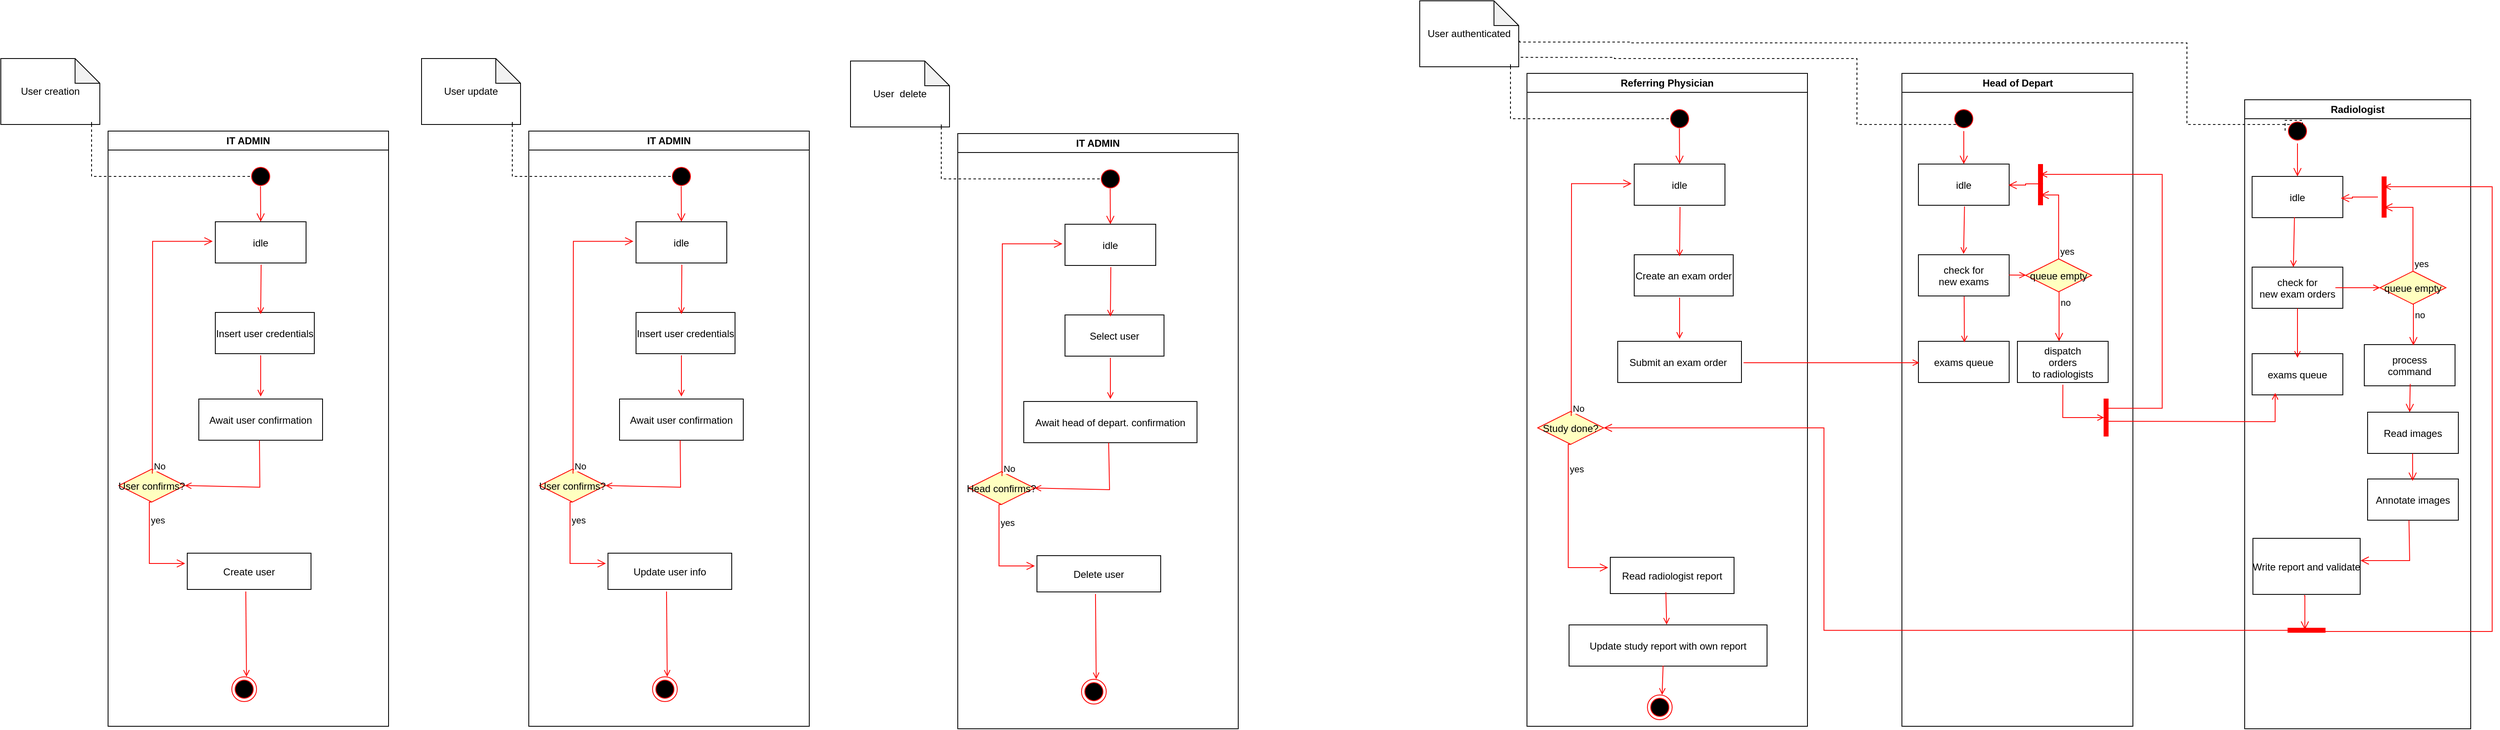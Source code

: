 <mxfile version="17.4.3" type="device"><diagram name="Page-1" id="e7e014a7-5840-1c2e-5031-d8a46d1fe8dd"><mxGraphModel dx="4764" dy="1410" grid="1" gridSize="10" guides="1" tooltips="1" connect="1" arrows="1" fold="1" page="1" pageScale="1" pageWidth="1920" pageHeight="1200" background="none" math="0" shadow="0"><root><mxCell id="0"/><mxCell id="1" parent="0"/><mxCell id="2" value="Referring Physician" style="swimlane;whiteSpace=wrap" parent="1" vertex="1"><mxGeometry x="-10" y="128" width="340" height="792" as="geometry"/></mxCell><mxCell id="5" value="" style="ellipse;shape=startState;fillColor=#000000;strokeColor=#ff0000;" parent="2" vertex="1"><mxGeometry x="170" y="40" width="30" height="30" as="geometry"/></mxCell><mxCell id="6" value="" style="edgeStyle=elbowEdgeStyle;elbow=horizontal;verticalAlign=bottom;endArrow=open;endSize=8;strokeColor=#FF0000;endFill=1;rounded=0;exitX=0.492;exitY=0.895;exitDx=0;exitDy=0;exitPerimeter=0;" parent="2" source="5" target="7" edge="1"><mxGeometry x="170" y="40" as="geometry"><mxPoint x="185" y="110" as="targetPoint"/><mxPoint x="185" y="70" as="sourcePoint"/><Array as="points"><mxPoint x="185" y="72"/><mxPoint x="180" y="72"/></Array></mxGeometry></mxCell><mxCell id="7" value="idle" style="" parent="2" vertex="1"><mxGeometry x="130" y="110" width="110" height="50" as="geometry"/></mxCell><mxCell id="8" value="Create an exam order" style="" parent="2" vertex="1"><mxGeometry x="130" y="220" width="120" height="50" as="geometry"/></mxCell><mxCell id="9" value="" style="endArrow=open;strokeColor=#FF0000;endFill=1;rounded=0;exitX=0.505;exitY=1.041;exitDx=0;exitDy=0;exitPerimeter=0;" parent="2" source="7" edge="1"><mxGeometry relative="1" as="geometry"><mxPoint x="185" y="222" as="targetPoint"/></mxGeometry></mxCell><mxCell id="10" value="Submit an exam order " style="" parent="2" vertex="1"><mxGeometry x="110" y="325" width="150" height="50" as="geometry"/></mxCell><mxCell id="11" value="" style="endArrow=open;strokeColor=#FF0000;endFill=1;rounded=0" parent="2" edge="1"><mxGeometry relative="1" as="geometry"><mxPoint x="185" y="272" as="sourcePoint"/><mxPoint x="185" y="322" as="targetPoint"/></mxGeometry></mxCell><mxCell id="38" value="" style="ellipse;shape=endState;fillColor=#000000;strokeColor=#ff0000" parent="2" vertex="1"><mxGeometry x="146" y="754" width="30" height="30" as="geometry"/></mxCell><mxCell id="1Ppy47hcnm2ZCa5TboE1-65" value="Study done?" style="rhombus;fillColor=#ffffc0;strokeColor=#ff0000;" parent="2" vertex="1"><mxGeometry x="13" y="410" width="80" height="40" as="geometry"/></mxCell><mxCell id="1Ppy47hcnm2ZCa5TboE1-66" value="No" style="edgeStyle=elbowEdgeStyle;elbow=horizontal;align=left;verticalAlign=bottom;endArrow=open;endSize=8;strokeColor=#FF0000;exitX=0.508;exitY=0.138;endFill=1;rounded=0;entryX=-0.029;entryY=0.474;entryPerimeter=0;exitDx=0;exitDy=0;exitPerimeter=0;entryDx=0;entryDy=0;" parent="2" source="1Ppy47hcnm2ZCa5TboE1-65" target="7" edge="1"><mxGeometry x="-1" relative="1" as="geometry"><mxPoint x="50.0" y="160" as="targetPoint"/><Array as="points"><mxPoint x="54" y="322"/><mxPoint x="72" y="192.5"/></Array><mxPoint x="72" y="237.5" as="sourcePoint"/></mxGeometry></mxCell><mxCell id="1Ppy47hcnm2ZCa5TboE1-67" value="yes" style="edgeStyle=elbowEdgeStyle;elbow=horizontal;align=left;verticalAlign=top;endArrow=open;endSize=8;strokeColor=#FF0000;endFill=1;rounded=0;exitX=0.5;exitY=1;exitDx=0;exitDy=0;entryX=-0.017;entryY=0.283;entryDx=0;entryDy=0;entryPerimeter=0;" parent="2" source="1Ppy47hcnm2ZCa5TboE1-65" target="1Ppy47hcnm2ZCa5TboE1-68" edge="1"><mxGeometry x="-0.8" relative="1" as="geometry"><mxPoint x="70" y="382" as="targetPoint"/><mxPoint x="67.482" y="289.981" as="sourcePoint"/><Array as="points"><mxPoint x="50" y="442"/><mxPoint x="70" y="302"/></Array><mxPoint as="offset"/></mxGeometry></mxCell><mxCell id="1Ppy47hcnm2ZCa5TboE1-68" value="Read radiologist report" style="" parent="2" vertex="1"><mxGeometry x="101" y="587" width="150" height="44" as="geometry"/></mxCell><mxCell id="1Ppy47hcnm2ZCa5TboE1-69" value="Update study report with own report" style="" parent="2" vertex="1"><mxGeometry x="51" y="669" width="240" height="50" as="geometry"/></mxCell><mxCell id="1Ppy47hcnm2ZCa5TboE1-70" value="" style="endArrow=open;strokeColor=#FF0000;endFill=1;rounded=0;exitX=0.449;exitY=0.967;exitDx=0;exitDy=0;exitPerimeter=0;entryX=0.493;entryY=-0.008;entryDx=0;entryDy=0;entryPerimeter=0;" parent="2" source="1Ppy47hcnm2ZCa5TboE1-68" target="1Ppy47hcnm2ZCa5TboE1-69" edge="1"><mxGeometry relative="1" as="geometry"><mxPoint x="170.58" y="644" as="sourcePoint"/><mxPoint x="170.58" y="694" as="targetPoint"/></mxGeometry></mxCell><mxCell id="1Ppy47hcnm2ZCa5TboE1-71" value="" style="endArrow=open;strokeColor=#FF0000;endFill=1;rounded=0;exitX=0.475;exitY=0.99;exitDx=0;exitDy=0;exitPerimeter=0;entryX=0.594;entryY=-0.003;entryDx=0;entryDy=0;entryPerimeter=0;" parent="2" source="1Ppy47hcnm2ZCa5TboE1-69" target="38" edge="1"><mxGeometry relative="1" as="geometry"><mxPoint x="175.03" y="734.0" as="sourcePoint"/><mxPoint x="176.0" y="770.25" as="targetPoint"/></mxGeometry></mxCell><mxCell id="3" value="Head of Depart" style="swimlane;whiteSpace=wrap" parent="1" vertex="1"><mxGeometry x="444.5" y="128" width="280" height="792" as="geometry"/></mxCell><mxCell id="13" value="" style="ellipse;shape=startState;fillColor=#000000;strokeColor=#ff0000;" parent="3" vertex="1"><mxGeometry x="60" y="40" width="30" height="30" as="geometry"/></mxCell><mxCell id="14" value="" style="edgeStyle=elbowEdgeStyle;elbow=horizontal;verticalAlign=bottom;endArrow=open;endSize=8;strokeColor=#FF0000;endFill=1;rounded=0" parent="3" source="13" target="15" edge="1"><mxGeometry x="40" y="20" as="geometry"><mxPoint x="55" y="90" as="targetPoint"/></mxGeometry></mxCell><mxCell id="15" value="idle" style="" parent="3" vertex="1"><mxGeometry x="20" y="110" width="110" height="50" as="geometry"/></mxCell><mxCell id="16" value="check for &#10;new exams" style="" parent="3" vertex="1"><mxGeometry x="20" y="220" width="110" height="50" as="geometry"/></mxCell><mxCell id="17" value="" style="endArrow=open;strokeColor=#FF0000;endFill=1;rounded=0;exitX=0.508;exitY=1.027;exitDx=0;exitDy=0;exitPerimeter=0;entryX=0.498;entryY=-0.019;entryDx=0;entryDy=0;entryPerimeter=0;" parent="3" source="15" target="16" edge="1"><mxGeometry relative="1" as="geometry"/></mxCell><mxCell id="18" value="exams queue" style="" parent="3" vertex="1"><mxGeometry x="20" y="325" width="110" height="50" as="geometry"/></mxCell><mxCell id="19" value="" style="endArrow=open;strokeColor=#FF0000;endFill=1;rounded=0;exitX=0.504;exitY=1.012;exitDx=0;exitDy=0;exitPerimeter=0;entryX=0.507;entryY=0.028;entryDx=0;entryDy=0;entryPerimeter=0;" parent="3" source="16" target="18" edge="1"><mxGeometry relative="1" as="geometry"/></mxCell><mxCell id="21" value="queue empty" style="rhombus;fillColor=#ffffc0;strokeColor=#ff0000;" parent="3" vertex="1"><mxGeometry x="150" y="225" width="80" height="40" as="geometry"/></mxCell><mxCell id="22" value="yes" style="edgeStyle=elbowEdgeStyle;elbow=horizontal;align=left;verticalAlign=bottom;endArrow=open;endSize=8;strokeColor=#FF0000;exitX=0.5;exitY=0;endFill=1;rounded=0;entryX=0.75;entryY=0.5;entryPerimeter=0" parent="3" source="21" target="25" edge="1"><mxGeometry x="-1" relative="1" as="geometry"><mxPoint x="160" y="150" as="targetPoint"/><Array as="points"><mxPoint x="190" y="180"/></Array></mxGeometry></mxCell><mxCell id="23" value="no" style="edgeStyle=elbowEdgeStyle;elbow=horizontal;align=left;verticalAlign=top;endArrow=open;endSize=8;strokeColor=#FF0000;endFill=1;rounded=0;entryX=0.46;entryY=0;entryDx=0;entryDy=0;entryPerimeter=0;" parent="3" source="21" target="30" edge="1"><mxGeometry x="-1" relative="1" as="geometry"><mxPoint x="195.5" y="312" as="targetPoint"/></mxGeometry></mxCell><mxCell id="24" value="" style="endArrow=open;strokeColor=#FF0000;endFill=1;rounded=0;exitX=0.998;exitY=0.493;exitDx=0;exitDy=0;exitPerimeter=0;" parent="3" source="16" target="21" edge="1"><mxGeometry relative="1" as="geometry"/></mxCell><mxCell id="25" value="" style="shape=line;strokeWidth=6;strokeColor=#ff0000;rotation=90" parent="3" vertex="1"><mxGeometry x="143" y="127.5" width="50" height="15" as="geometry"/></mxCell><mxCell id="26" value="" style="edgeStyle=elbowEdgeStyle;elbow=horizontal;verticalAlign=bottom;endArrow=open;endSize=8;strokeColor=#FF0000;endFill=1;rounded=0;exitX=0.479;exitY=0.296;exitDx=0;exitDy=0;exitPerimeter=0;entryX=0.992;entryY=0.511;entryDx=0;entryDy=0;entryPerimeter=0;" parent="3" source="25" target="15" edge="1"><mxGeometry x="130" y="90" as="geometry"><mxPoint x="125.5" y="142" as="targetPoint"/></mxGeometry></mxCell><mxCell id="30" value="dispatch&#10;orders&#10;to radiologists" style="" parent="3" vertex="1"><mxGeometry x="140" y="325" width="110" height="50" as="geometry"/></mxCell><mxCell id="34" value="" style="whiteSpace=wrap;strokeColor=#FF0000;fillColor=#FF0000" parent="3" vertex="1"><mxGeometry x="245" y="395" width="5" height="45" as="geometry"/></mxCell><mxCell id="41" value="" style="edgeStyle=elbowEdgeStyle;elbow=horizontal;entryX=0;entryY=0.5;strokeColor=#FF0000;endArrow=open;endFill=1;rounded=0;exitX=0.501;exitY=1.053;exitDx=0;exitDy=0;exitPerimeter=0;" parent="3" source="30" target="34" edge="1"><mxGeometry width="100" height="100" relative="1" as="geometry"><mxPoint x="60" y="480" as="sourcePoint"/><mxPoint x="160" y="380" as="targetPoint"/><Array as="points"><mxPoint x="195" y="400"/></Array></mxGeometry></mxCell><mxCell id="35" value="" style="edgeStyle=elbowEdgeStyle;elbow=horizontal;strokeColor=#FF0000;endArrow=open;endFill=1;rounded=0;entryX=0.25;entryY=0.5;entryPerimeter=0;exitX=1;exitY=0.25;exitDx=0;exitDy=0;" parent="3" source="34" target="25" edge="1"><mxGeometry width="100" height="100" relative="1" as="geometry"><mxPoint x="405.5" y="402" as="sourcePoint"/><mxPoint x="315.5" y="112" as="targetPoint"/><Array as="points"><mxPoint x="315.5" y="312"/><mxPoint x="425.5" y="127"/></Array></mxGeometry></mxCell><mxCell id="4" value="Radiologist" style="swimlane;whiteSpace=wrap" parent="1" vertex="1"><mxGeometry x="860" y="160" width="274" height="763" as="geometry"/></mxCell><mxCell id="33" value="process&#10;command" style="" parent="4" vertex="1"><mxGeometry x="145" y="297" width="110" height="50" as="geometry"/></mxCell><mxCell id="1Ppy47hcnm2ZCa5TboE1-45" value="" style="ellipse;shape=startState;fillColor=#000000;strokeColor=#ff0000;" parent="4" vertex="1"><mxGeometry x="49" y="23" width="30" height="30" as="geometry"/></mxCell><mxCell id="1Ppy47hcnm2ZCa5TboE1-46" value="" style="edgeStyle=elbowEdgeStyle;elbow=horizontal;verticalAlign=bottom;endArrow=open;endSize=8;strokeColor=#FF0000;endFill=1;rounded=0" parent="4" source="1Ppy47hcnm2ZCa5TboE1-45" target="1Ppy47hcnm2ZCa5TboE1-47" edge="1"><mxGeometry x="-415.5" y="-125" as="geometry"><mxPoint x="-400.5" y="-55" as="targetPoint"/></mxGeometry></mxCell><mxCell id="1Ppy47hcnm2ZCa5TboE1-47" value="idle" style="" parent="4" vertex="1"><mxGeometry x="9" y="93" width="110" height="50" as="geometry"/></mxCell><mxCell id="1Ppy47hcnm2ZCa5TboE1-48" value="check for &#10;new exam orders" style="" parent="4" vertex="1"><mxGeometry x="9" y="203" width="110" height="50" as="geometry"/></mxCell><mxCell id="1Ppy47hcnm2ZCa5TboE1-49" value="" style="endArrow=open;strokeColor=#FF0000;endFill=1;rounded=0;exitX=0.467;exitY=0.987;exitDx=0;exitDy=0;exitPerimeter=0;" parent="4" source="1Ppy47hcnm2ZCa5TboE1-47" edge="1"><mxGeometry relative="1" as="geometry"><mxPoint x="69" y="143" as="sourcePoint"/><mxPoint x="59" y="203" as="targetPoint"/></mxGeometry></mxCell><mxCell id="1Ppy47hcnm2ZCa5TboE1-50" value="exams queue" style="" parent="4" vertex="1"><mxGeometry x="9" y="308" width="110" height="50" as="geometry"/></mxCell><mxCell id="1Ppy47hcnm2ZCa5TboE1-51" value="" style="endArrow=open;strokeColor=#FF0000;endFill=1;rounded=0" parent="4" edge="1"><mxGeometry relative="1" as="geometry"><mxPoint x="64" y="253" as="sourcePoint"/><mxPoint x="64" y="313" as="targetPoint"/></mxGeometry></mxCell><mxCell id="1Ppy47hcnm2ZCa5TboE1-52" value="queue empty" style="rhombus;fillColor=#ffffc0;strokeColor=#ff0000;" parent="4" vertex="1"><mxGeometry x="164" y="208" width="80" height="40" as="geometry"/></mxCell><mxCell id="1Ppy47hcnm2ZCa5TboE1-53" value="yes" style="edgeStyle=elbowEdgeStyle;elbow=horizontal;align=left;verticalAlign=bottom;endArrow=open;endSize=8;strokeColor=#FF0000;exitX=0.5;exitY=0;endFill=1;rounded=0;entryX=0.75;entryY=0.5;entryPerimeter=0" parent="4" source="1Ppy47hcnm2ZCa5TboE1-52" target="1Ppy47hcnm2ZCa5TboE1-56" edge="1"><mxGeometry x="-1" relative="1" as="geometry"><mxPoint x="-270.5" y="5" as="targetPoint"/><Array as="points"><mxPoint x="204" y="163"/></Array></mxGeometry></mxCell><mxCell id="1Ppy47hcnm2ZCa5TboE1-54" value="no" style="edgeStyle=elbowEdgeStyle;elbow=horizontal;align=left;verticalAlign=top;endArrow=open;endSize=8;strokeColor=#FF0000;endFill=1;rounded=0;entryX=0.541;entryY=0.02;entryDx=0;entryDy=0;entryPerimeter=0;" parent="4" source="1Ppy47hcnm2ZCa5TboE1-52" target="33" edge="1"><mxGeometry x="-1" relative="1" as="geometry"><mxPoint x="204" y="290" as="targetPoint"/></mxGeometry></mxCell><mxCell id="1Ppy47hcnm2ZCa5TboE1-55" value="" style="endArrow=open;strokeColor=#FF0000;endFill=1;rounded=0" parent="4" target="1Ppy47hcnm2ZCa5TboE1-52" edge="1"><mxGeometry relative="1" as="geometry"><mxPoint x="110" y="228" as="sourcePoint"/></mxGeometry></mxCell><mxCell id="1Ppy47hcnm2ZCa5TboE1-56" value="" style="shape=line;strokeWidth=6;strokeColor=#ff0000;rotation=90" parent="4" vertex="1"><mxGeometry x="144" y="110.5" width="50" height="15" as="geometry"/></mxCell><mxCell id="1Ppy47hcnm2ZCa5TboE1-57" value="" style="edgeStyle=elbowEdgeStyle;elbow=horizontal;verticalAlign=bottom;endArrow=open;endSize=8;strokeColor=#FF0000;endFill=1;rounded=0;entryX=0.978;entryY=0.527;entryDx=0;entryDy=0;entryPerimeter=0;" parent="4" source="1Ppy47hcnm2ZCa5TboE1-56" target="1Ppy47hcnm2ZCa5TboE1-47" edge="1"><mxGeometry x="-334.5" y="-55" as="geometry"><mxPoint x="-234.5" y="-5" as="targetPoint"/></mxGeometry></mxCell><mxCell id="1Ppy47hcnm2ZCa5TboE1-59" value="" style="edgeStyle=elbowEdgeStyle;elbow=horizontal;align=left;verticalAlign=top;endArrow=open;endSize=8;strokeColor=#FF0000;endFill=1;rounded=0;exitX=0.506;exitY=0.975;exitDx=0;exitDy=0;exitPerimeter=0;" parent="4" edge="1"><mxGeometry x="-1" relative="1" as="geometry"><mxPoint x="200" y="379" as="targetPoint"/><mxPoint x="200.66" y="344.75" as="sourcePoint"/><Array as="points"><mxPoint x="200" y="452"/></Array></mxGeometry></mxCell><mxCell id="1Ppy47hcnm2ZCa5TboE1-60" value="Annotate images" style="" parent="4" vertex="1"><mxGeometry x="149" y="460" width="110" height="50" as="geometry"/></mxCell><mxCell id="1Ppy47hcnm2ZCa5TboE1-63" value="" style="edgeStyle=elbowEdgeStyle;elbow=horizontal;align=left;verticalAlign=top;endArrow=open;endSize=8;strokeColor=#FF0000;endFill=1;rounded=0;entryX=1.003;entryY=0.397;entryDx=0;entryDy=0;entryPerimeter=0;exitX=0.456;exitY=1.003;exitDx=0;exitDy=0;exitPerimeter=0;" parent="4" source="1Ppy47hcnm2ZCa5TboE1-60" target="1Ppy47hcnm2ZCa5TboE1-64" edge="1"><mxGeometry x="-1" relative="1" as="geometry"><mxPoint x="200" y="590" as="targetPoint"/><mxPoint x="200" y="540" as="sourcePoint"/><Array as="points"><mxPoint x="200" y="540"/><mxPoint x="170" y="530"/></Array></mxGeometry></mxCell><mxCell id="1Ppy47hcnm2ZCa5TboE1-64" value="Write report and validate" style="" parent="4" vertex="1"><mxGeometry x="10" y="532" width="130" height="68" as="geometry"/></mxCell><mxCell id="1Ppy47hcnm2ZCa5TboE1-73" value="" style="whiteSpace=wrap;strokeColor=#FF0000;fillColor=#FF0000;rotation=-90;" parent="4" vertex="1"><mxGeometry x="72.5" y="621" width="5" height="45" as="geometry"/></mxCell><mxCell id="1Ppy47hcnm2ZCa5TboE1-74" value="" style="edgeStyle=elbowEdgeStyle;elbow=horizontal;align=left;verticalAlign=top;endArrow=open;endSize=8;strokeColor=#FF0000;endFill=1;rounded=0;exitX=0.476;exitY=1.022;exitDx=0;exitDy=0;exitPerimeter=0;entryX=0.624;entryY=0.456;entryDx=0;entryDy=0;entryPerimeter=0;" parent="4" source="1Ppy47hcnm2ZCa5TboE1-64" target="1Ppy47hcnm2ZCa5TboE1-73" edge="1"><mxGeometry x="-1" relative="1" as="geometry"><mxPoint x="72" y="630" as="targetPoint"/><mxPoint x="72.577" y="610.003" as="sourcePoint"/><Array as="points"><mxPoint x="72.95" y="641"/></Array></mxGeometry></mxCell><mxCell id="1Ppy47hcnm2ZCa5TboE1-75" value="" style="edgeStyle=elbowEdgeStyle;elbow=horizontal;strokeColor=#FF0000;endArrow=open;endFill=1;rounded=0;entryX=0.25;entryY=0.5;entryDx=0;entryDy=0;entryPerimeter=0;exitX=0.193;exitY=0.666;exitDx=0;exitDy=0;exitPerimeter=0;" parent="4" source="1Ppy47hcnm2ZCa5TboE1-73" target="1Ppy47hcnm2ZCa5TboE1-56" edge="1"><mxGeometry width="100" height="100" relative="1" as="geometry"><mxPoint x="90" y="670" as="sourcePoint"/><mxPoint x="300" y="190" as="targetPoint"/><Array as="points"><mxPoint x="300" y="150"/><mxPoint x="230" y="150"/><mxPoint x="140" y="680"/><mxPoint x="300" y="270"/><mxPoint x="130" y="670"/><mxPoint x="300" y="540"/><mxPoint x="287.5" y="394.5"/></Array></mxGeometry></mxCell><mxCell id="wQ-6ZQsLEoPoLtJaaAld-42" value="Read images" style="" vertex="1" parent="4"><mxGeometry x="149" y="379" width="110" height="50" as="geometry"/></mxCell><mxCell id="wQ-6ZQsLEoPoLtJaaAld-44" value="" style="edgeStyle=elbowEdgeStyle;elbow=horizontal;align=left;verticalAlign=top;endArrow=open;endSize=8;strokeColor=#FF0000;endFill=1;rounded=0;entryX=0.505;entryY=0.047;entryDx=0;entryDy=0;entryPerimeter=0;exitX=0.496;exitY=1.003;exitDx=0;exitDy=0;exitPerimeter=0;" edge="1" parent="4" source="wQ-6ZQsLEoPoLtJaaAld-42" target="1Ppy47hcnm2ZCa5TboE1-60"><mxGeometry x="-1" relative="1" as="geometry"><mxPoint x="144.0" y="449.996" as="targetPoint"/><mxPoint x="203.61" y="431" as="sourcePoint"/><Array as="points"><mxPoint x="203.61" y="431"/><mxPoint x="173.61" y="421"/></Array></mxGeometry></mxCell><mxCell id="20" value="" style="endArrow=open;strokeColor=#FF0000;endFill=1;rounded=0;exitX=1.017;exitY=0.519;exitDx=0;exitDy=0;exitPerimeter=0;entryX=0.01;entryY=0.519;entryDx=0;entryDy=0;entryPerimeter=0;" parent="1" source="10" target="18" edge="1"><mxGeometry relative="1" as="geometry"/></mxCell><mxCell id="1Ppy47hcnm2ZCa5TboE1-41" value="User authenticated" style="shape=note;whiteSpace=wrap;html=1;backgroundOutline=1;darkOpacity=0.05;" parent="1" vertex="1"><mxGeometry x="-140" y="40" width="120" height="80" as="geometry"/></mxCell><mxCell id="1Ppy47hcnm2ZCa5TboE1-42" value="" style="endArrow=none;dashed=1;html=1;rounded=0;entryX=0.242;entryY=0.538;entryDx=0;entryDy=0;edgeStyle=orthogonalEdgeStyle;entryPerimeter=0;" parent="1" target="5" edge="1"><mxGeometry width="50" height="50" relative="1" as="geometry"><mxPoint x="-30" y="120" as="sourcePoint"/><mxPoint x="-26" y="190" as="targetPoint"/><Array as="points"><mxPoint x="-30" y="117"/><mxPoint x="-30" y="183"/><mxPoint x="157" y="183"/></Array></mxGeometry></mxCell><mxCell id="1Ppy47hcnm2ZCa5TboE1-43" value="" style="endArrow=none;dashed=1;html=1;rounded=0;edgeStyle=orthogonalEdgeStyle;exitX=1.02;exitY=0.857;exitDx=0;exitDy=0;exitPerimeter=0;entryX=0.178;entryY=0.538;entryDx=0;entryDy=0;entryPerimeter=0;" parent="1" source="1Ppy47hcnm2ZCa5TboE1-41" target="13" edge="1"><mxGeometry width="50" height="50" relative="1" as="geometry"><mxPoint x="90" y="30" as="sourcePoint"/><mxPoint x="400" y="190" as="targetPoint"/><Array as="points"><mxPoint x="96" y="109"/><mxPoint x="96" y="110"/><mxPoint x="390" y="110"/><mxPoint x="390" y="190"/><mxPoint x="510" y="190"/></Array></mxGeometry></mxCell><mxCell id="1Ppy47hcnm2ZCa5TboE1-44" value="" style="endArrow=none;dashed=1;html=1;rounded=0;edgeStyle=orthogonalEdgeStyle;exitX=1.008;exitY=0.607;exitDx=0;exitDy=0;exitPerimeter=0;entryX=0;entryY=0.5;entryDx=0;entryDy=0;" parent="1" source="1Ppy47hcnm2ZCa5TboE1-41" target="1Ppy47hcnm2ZCa5TboE1-45" edge="1"><mxGeometry width="50" height="50" relative="1" as="geometry"><mxPoint x="9.059e-14" y="90.0" as="sourcePoint"/><mxPoint x="920.741" y="170" as="targetPoint"/><Array as="points"><mxPoint x="-19" y="90"/><mxPoint x="114" y="90"/><mxPoint x="114" y="91"/><mxPoint x="790" y="91"/><mxPoint x="790" y="190"/><mxPoint x="930" y="190"/><mxPoint x="930" y="185"/></Array></mxGeometry></mxCell><mxCell id="37" value="" style="edgeStyle=orthogonalEdgeStyle;strokeColor=#FF0000;endArrow=open;endFill=1;rounded=0;entryX=0.254;entryY=0.952;entryDx=0;entryDy=0;entryPerimeter=0;" parent="1" target="1Ppy47hcnm2ZCa5TboE1-50" edge="1"><mxGeometry width="100" height="100" relative="1" as="geometry"><mxPoint x="690" y="550" as="sourcePoint"/><mxPoint x="930" y="550" as="targetPoint"/></mxGeometry></mxCell><mxCell id="1Ppy47hcnm2ZCa5TboE1-80" value="" style="edgeStyle=elbowEdgeStyle;elbow=horizontal;align=left;verticalAlign=top;endArrow=open;endSize=8;strokeColor=#FF0000;endFill=1;rounded=0;exitX=0.468;exitY=0.207;exitDx=0;exitDy=0;exitPerimeter=0;entryX=1;entryY=0.5;entryDx=0;entryDy=0;" parent="1" source="1Ppy47hcnm2ZCa5TboE1-73" target="1Ppy47hcnm2ZCa5TboE1-65" edge="1"><mxGeometry x="-1" relative="1" as="geometry"><mxPoint x="860.0" y="851.796" as="targetPoint"/><mxPoint x="920.26" y="810" as="sourcePoint"/><Array as="points"><mxPoint x="350" y="640"/><mxPoint x="300" y="680"/><mxPoint x="919.61" y="832.8"/><mxPoint x="889.61" y="822.8"/></Array></mxGeometry></mxCell><mxCell id="wQ-6ZQsLEoPoLtJaaAld-46" value="IT ADMIN" style="swimlane;whiteSpace=wrap" vertex="1" parent="1"><mxGeometry x="-1730" y="198" width="340" height="722" as="geometry"/></mxCell><mxCell id="wQ-6ZQsLEoPoLtJaaAld-47" value="" style="ellipse;shape=startState;fillColor=#000000;strokeColor=#ff0000;" vertex="1" parent="wQ-6ZQsLEoPoLtJaaAld-46"><mxGeometry x="170" y="40" width="30" height="30" as="geometry"/></mxCell><mxCell id="wQ-6ZQsLEoPoLtJaaAld-48" value="" style="edgeStyle=elbowEdgeStyle;elbow=horizontal;verticalAlign=bottom;endArrow=open;endSize=8;strokeColor=#FF0000;endFill=1;rounded=0;exitX=0.492;exitY=0.895;exitDx=0;exitDy=0;exitPerimeter=0;" edge="1" parent="wQ-6ZQsLEoPoLtJaaAld-46" source="wQ-6ZQsLEoPoLtJaaAld-47" target="wQ-6ZQsLEoPoLtJaaAld-49"><mxGeometry x="170" y="40" as="geometry"><mxPoint x="185" y="110" as="targetPoint"/><mxPoint x="185" y="70" as="sourcePoint"/><Array as="points"><mxPoint x="185" y="72"/><mxPoint x="180" y="72"/></Array></mxGeometry></mxCell><mxCell id="wQ-6ZQsLEoPoLtJaaAld-49" value="idle" style="" vertex="1" parent="wQ-6ZQsLEoPoLtJaaAld-46"><mxGeometry x="130" y="110" width="110" height="50" as="geometry"/></mxCell><mxCell id="wQ-6ZQsLEoPoLtJaaAld-50" value="Insert user credentials" style="" vertex="1" parent="wQ-6ZQsLEoPoLtJaaAld-46"><mxGeometry x="130" y="220" width="120" height="50" as="geometry"/></mxCell><mxCell id="wQ-6ZQsLEoPoLtJaaAld-51" value="" style="endArrow=open;strokeColor=#FF0000;endFill=1;rounded=0;exitX=0.505;exitY=1.041;exitDx=0;exitDy=0;exitPerimeter=0;" edge="1" parent="wQ-6ZQsLEoPoLtJaaAld-46" source="wQ-6ZQsLEoPoLtJaaAld-49"><mxGeometry relative="1" as="geometry"><mxPoint x="185" y="222" as="targetPoint"/></mxGeometry></mxCell><mxCell id="wQ-6ZQsLEoPoLtJaaAld-52" value="Await user confirmation" style="" vertex="1" parent="wQ-6ZQsLEoPoLtJaaAld-46"><mxGeometry x="110" y="325" width="150" height="50" as="geometry"/></mxCell><mxCell id="wQ-6ZQsLEoPoLtJaaAld-53" value="" style="endArrow=open;strokeColor=#FF0000;endFill=1;rounded=0" edge="1" parent="wQ-6ZQsLEoPoLtJaaAld-46"><mxGeometry relative="1" as="geometry"><mxPoint x="185" y="272" as="sourcePoint"/><mxPoint x="185" y="322" as="targetPoint"/></mxGeometry></mxCell><mxCell id="wQ-6ZQsLEoPoLtJaaAld-54" value="" style="ellipse;shape=endState;fillColor=#000000;strokeColor=#ff0000" vertex="1" parent="wQ-6ZQsLEoPoLtJaaAld-46"><mxGeometry x="150" y="662" width="30" height="30" as="geometry"/></mxCell><mxCell id="wQ-6ZQsLEoPoLtJaaAld-55" value="User confirms?" style="rhombus;fillColor=#ffffc0;strokeColor=#ff0000;" vertex="1" parent="wQ-6ZQsLEoPoLtJaaAld-46"><mxGeometry x="13" y="410" width="80" height="40" as="geometry"/></mxCell><mxCell id="wQ-6ZQsLEoPoLtJaaAld-56" value="No" style="edgeStyle=elbowEdgeStyle;elbow=horizontal;align=left;verticalAlign=bottom;endArrow=open;endSize=8;strokeColor=#FF0000;exitX=0.508;exitY=0.138;endFill=1;rounded=0;entryX=-0.029;entryY=0.474;entryPerimeter=0;exitDx=0;exitDy=0;exitPerimeter=0;entryDx=0;entryDy=0;" edge="1" parent="wQ-6ZQsLEoPoLtJaaAld-46" source="wQ-6ZQsLEoPoLtJaaAld-55" target="wQ-6ZQsLEoPoLtJaaAld-49"><mxGeometry x="-1" relative="1" as="geometry"><mxPoint x="50.0" y="160" as="targetPoint"/><Array as="points"><mxPoint x="54" y="322"/><mxPoint x="72" y="192.5"/></Array><mxPoint x="72" y="237.5" as="sourcePoint"/></mxGeometry></mxCell><mxCell id="wQ-6ZQsLEoPoLtJaaAld-57" value="yes" style="edgeStyle=elbowEdgeStyle;elbow=horizontal;align=left;verticalAlign=top;endArrow=open;endSize=8;strokeColor=#FF0000;endFill=1;rounded=0;exitX=0.5;exitY=1;exitDx=0;exitDy=0;entryX=-0.017;entryY=0.283;entryDx=0;entryDy=0;entryPerimeter=0;" edge="1" parent="wQ-6ZQsLEoPoLtJaaAld-46" source="wQ-6ZQsLEoPoLtJaaAld-55" target="wQ-6ZQsLEoPoLtJaaAld-58"><mxGeometry x="-0.8" relative="1" as="geometry"><mxPoint x="70" y="382" as="targetPoint"/><mxPoint x="67.482" y="289.981" as="sourcePoint"/><Array as="points"><mxPoint x="50" y="442"/><mxPoint x="70" y="302"/></Array><mxPoint as="offset"/></mxGeometry></mxCell><mxCell id="wQ-6ZQsLEoPoLtJaaAld-58" value="Create user" style="" vertex="1" parent="wQ-6ZQsLEoPoLtJaaAld-46"><mxGeometry x="96" y="512" width="150" height="44" as="geometry"/></mxCell><mxCell id="wQ-6ZQsLEoPoLtJaaAld-61" value="" style="endArrow=open;strokeColor=#FF0000;endFill=1;rounded=0;exitX=0.473;exitY=1.058;exitDx=0;exitDy=0;exitPerimeter=0;entryX=0.594;entryY=-0.003;entryDx=0;entryDy=0;entryPerimeter=0;" edge="1" parent="wQ-6ZQsLEoPoLtJaaAld-46" source="wQ-6ZQsLEoPoLtJaaAld-58" target="wQ-6ZQsLEoPoLtJaaAld-54"><mxGeometry relative="1" as="geometry"><mxPoint x="165" y="718.5" as="sourcePoint"/><mxPoint x="176.0" y="770.25" as="targetPoint"/></mxGeometry></mxCell><mxCell id="wQ-6ZQsLEoPoLtJaaAld-113" value="" style="endArrow=open;strokeColor=#FF0000;endFill=1;rounded=0;exitX=0.49;exitY=1.002;exitDx=0;exitDy=0;exitPerimeter=0;entryX=1;entryY=0.5;entryDx=0;entryDy=0;" edge="1" parent="wQ-6ZQsLEoPoLtJaaAld-46" source="wQ-6ZQsLEoPoLtJaaAld-52" target="wQ-6ZQsLEoPoLtJaaAld-55"><mxGeometry relative="1" as="geometry"><mxPoint x="184.57" y="392" as="sourcePoint"/><mxPoint x="184.57" y="442" as="targetPoint"/><Array as="points"><mxPoint x="184" y="432"/></Array></mxGeometry></mxCell><mxCell id="wQ-6ZQsLEoPoLtJaaAld-105" value="User creation" style="shape=note;whiteSpace=wrap;html=1;backgroundOutline=1;darkOpacity=0.05;" vertex="1" parent="1"><mxGeometry x="-1860" y="110" width="120" height="80" as="geometry"/></mxCell><mxCell id="wQ-6ZQsLEoPoLtJaaAld-106" value="" style="endArrow=none;dashed=1;html=1;rounded=0;entryX=0.242;entryY=0.538;entryDx=0;entryDy=0;edgeStyle=orthogonalEdgeStyle;entryPerimeter=0;" edge="1" parent="1" target="wQ-6ZQsLEoPoLtJaaAld-47"><mxGeometry width="50" height="50" relative="1" as="geometry"><mxPoint x="-1750" y="190" as="sourcePoint"/><mxPoint x="-1746" y="260" as="targetPoint"/><Array as="points"><mxPoint x="-1750" y="187"/><mxPoint x="-1750" y="253"/><mxPoint x="-1563" y="253"/></Array></mxGeometry></mxCell><mxCell id="wQ-6ZQsLEoPoLtJaaAld-131" value="IT ADMIN" style="swimlane;whiteSpace=wrap" vertex="1" parent="1"><mxGeometry x="-1220" y="198" width="340" height="722" as="geometry"/></mxCell><mxCell id="wQ-6ZQsLEoPoLtJaaAld-132" value="" style="ellipse;shape=startState;fillColor=#000000;strokeColor=#ff0000;" vertex="1" parent="wQ-6ZQsLEoPoLtJaaAld-131"><mxGeometry x="170" y="40" width="30" height="30" as="geometry"/></mxCell><mxCell id="wQ-6ZQsLEoPoLtJaaAld-133" value="" style="edgeStyle=elbowEdgeStyle;elbow=horizontal;verticalAlign=bottom;endArrow=open;endSize=8;strokeColor=#FF0000;endFill=1;rounded=0;exitX=0.492;exitY=0.895;exitDx=0;exitDy=0;exitPerimeter=0;" edge="1" parent="wQ-6ZQsLEoPoLtJaaAld-131" source="wQ-6ZQsLEoPoLtJaaAld-132" target="wQ-6ZQsLEoPoLtJaaAld-134"><mxGeometry x="170" y="40" as="geometry"><mxPoint x="185" y="110" as="targetPoint"/><mxPoint x="185" y="70" as="sourcePoint"/><Array as="points"><mxPoint x="185" y="72"/><mxPoint x="180" y="72"/></Array></mxGeometry></mxCell><mxCell id="wQ-6ZQsLEoPoLtJaaAld-134" value="idle" style="" vertex="1" parent="wQ-6ZQsLEoPoLtJaaAld-131"><mxGeometry x="130" y="110" width="110" height="50" as="geometry"/></mxCell><mxCell id="wQ-6ZQsLEoPoLtJaaAld-135" value="Insert user credentials" style="" vertex="1" parent="wQ-6ZQsLEoPoLtJaaAld-131"><mxGeometry x="130" y="220" width="120" height="50" as="geometry"/></mxCell><mxCell id="wQ-6ZQsLEoPoLtJaaAld-136" value="" style="endArrow=open;strokeColor=#FF0000;endFill=1;rounded=0;exitX=0.505;exitY=1.041;exitDx=0;exitDy=0;exitPerimeter=0;" edge="1" parent="wQ-6ZQsLEoPoLtJaaAld-131" source="wQ-6ZQsLEoPoLtJaaAld-134"><mxGeometry relative="1" as="geometry"><mxPoint x="185" y="222" as="targetPoint"/></mxGeometry></mxCell><mxCell id="wQ-6ZQsLEoPoLtJaaAld-137" value="Await user confirmation" style="" vertex="1" parent="wQ-6ZQsLEoPoLtJaaAld-131"><mxGeometry x="110" y="325" width="150" height="50" as="geometry"/></mxCell><mxCell id="wQ-6ZQsLEoPoLtJaaAld-138" value="" style="endArrow=open;strokeColor=#FF0000;endFill=1;rounded=0" edge="1" parent="wQ-6ZQsLEoPoLtJaaAld-131"><mxGeometry relative="1" as="geometry"><mxPoint x="185" y="272" as="sourcePoint"/><mxPoint x="185" y="322" as="targetPoint"/></mxGeometry></mxCell><mxCell id="wQ-6ZQsLEoPoLtJaaAld-139" value="" style="ellipse;shape=endState;fillColor=#000000;strokeColor=#ff0000" vertex="1" parent="wQ-6ZQsLEoPoLtJaaAld-131"><mxGeometry x="150" y="662" width="30" height="30" as="geometry"/></mxCell><mxCell id="wQ-6ZQsLEoPoLtJaaAld-140" value="User confirms?" style="rhombus;fillColor=#ffffc0;strokeColor=#ff0000;" vertex="1" parent="wQ-6ZQsLEoPoLtJaaAld-131"><mxGeometry x="13" y="410" width="80" height="40" as="geometry"/></mxCell><mxCell id="wQ-6ZQsLEoPoLtJaaAld-141" value="No" style="edgeStyle=elbowEdgeStyle;elbow=horizontal;align=left;verticalAlign=bottom;endArrow=open;endSize=8;strokeColor=#FF0000;exitX=0.508;exitY=0.138;endFill=1;rounded=0;entryX=-0.029;entryY=0.474;entryPerimeter=0;exitDx=0;exitDy=0;exitPerimeter=0;entryDx=0;entryDy=0;" edge="1" parent="wQ-6ZQsLEoPoLtJaaAld-131" source="wQ-6ZQsLEoPoLtJaaAld-140" target="wQ-6ZQsLEoPoLtJaaAld-134"><mxGeometry x="-1" relative="1" as="geometry"><mxPoint x="50.0" y="160" as="targetPoint"/><Array as="points"><mxPoint x="54" y="322"/><mxPoint x="72" y="192.5"/></Array><mxPoint x="72" y="237.5" as="sourcePoint"/></mxGeometry></mxCell><mxCell id="wQ-6ZQsLEoPoLtJaaAld-142" value="yes" style="edgeStyle=elbowEdgeStyle;elbow=horizontal;align=left;verticalAlign=top;endArrow=open;endSize=8;strokeColor=#FF0000;endFill=1;rounded=0;exitX=0.5;exitY=1;exitDx=0;exitDy=0;entryX=-0.017;entryY=0.283;entryDx=0;entryDy=0;entryPerimeter=0;" edge="1" parent="wQ-6ZQsLEoPoLtJaaAld-131" source="wQ-6ZQsLEoPoLtJaaAld-140" target="wQ-6ZQsLEoPoLtJaaAld-143"><mxGeometry x="-0.8" relative="1" as="geometry"><mxPoint x="70" y="382" as="targetPoint"/><mxPoint x="67.482" y="289.981" as="sourcePoint"/><Array as="points"><mxPoint x="50" y="442"/><mxPoint x="70" y="302"/></Array><mxPoint as="offset"/></mxGeometry></mxCell><mxCell id="wQ-6ZQsLEoPoLtJaaAld-143" value="Update user info" style="" vertex="1" parent="wQ-6ZQsLEoPoLtJaaAld-131"><mxGeometry x="96" y="512" width="150" height="44" as="geometry"/></mxCell><mxCell id="wQ-6ZQsLEoPoLtJaaAld-144" value="" style="endArrow=open;strokeColor=#FF0000;endFill=1;rounded=0;exitX=0.473;exitY=1.058;exitDx=0;exitDy=0;exitPerimeter=0;entryX=0.594;entryY=-0.003;entryDx=0;entryDy=0;entryPerimeter=0;" edge="1" parent="wQ-6ZQsLEoPoLtJaaAld-131" source="wQ-6ZQsLEoPoLtJaaAld-143" target="wQ-6ZQsLEoPoLtJaaAld-139"><mxGeometry relative="1" as="geometry"><mxPoint x="165" y="718.5" as="sourcePoint"/><mxPoint x="176.0" y="770.25" as="targetPoint"/></mxGeometry></mxCell><mxCell id="wQ-6ZQsLEoPoLtJaaAld-145" value="" style="endArrow=open;strokeColor=#FF0000;endFill=1;rounded=0;exitX=0.49;exitY=1.002;exitDx=0;exitDy=0;exitPerimeter=0;entryX=1;entryY=0.5;entryDx=0;entryDy=0;" edge="1" parent="wQ-6ZQsLEoPoLtJaaAld-131" source="wQ-6ZQsLEoPoLtJaaAld-137" target="wQ-6ZQsLEoPoLtJaaAld-140"><mxGeometry relative="1" as="geometry"><mxPoint x="184.57" y="392" as="sourcePoint"/><mxPoint x="184.57" y="442" as="targetPoint"/><Array as="points"><mxPoint x="184" y="432"/></Array></mxGeometry></mxCell><mxCell id="wQ-6ZQsLEoPoLtJaaAld-146" value="User update" style="shape=note;whiteSpace=wrap;html=1;backgroundOutline=1;darkOpacity=0.05;" vertex="1" parent="1"><mxGeometry x="-1350" y="110" width="120" height="80" as="geometry"/></mxCell><mxCell id="wQ-6ZQsLEoPoLtJaaAld-147" value="" style="endArrow=none;dashed=1;html=1;rounded=0;entryX=0.242;entryY=0.538;entryDx=0;entryDy=0;edgeStyle=orthogonalEdgeStyle;entryPerimeter=0;" edge="1" parent="1" target="wQ-6ZQsLEoPoLtJaaAld-132"><mxGeometry width="50" height="50" relative="1" as="geometry"><mxPoint x="-1240" y="190" as="sourcePoint"/><mxPoint x="-1236" y="260" as="targetPoint"/><Array as="points"><mxPoint x="-1240" y="187"/><mxPoint x="-1240" y="253"/><mxPoint x="-1053" y="253"/></Array></mxGeometry></mxCell><mxCell id="wQ-6ZQsLEoPoLtJaaAld-164" value="IT ADMIN" style="swimlane;whiteSpace=wrap" vertex="1" parent="1"><mxGeometry x="-700" y="201" width="340" height="722" as="geometry"/></mxCell><mxCell id="wQ-6ZQsLEoPoLtJaaAld-165" value="" style="ellipse;shape=startState;fillColor=#000000;strokeColor=#ff0000;" vertex="1" parent="wQ-6ZQsLEoPoLtJaaAld-164"><mxGeometry x="170" y="40" width="30" height="30" as="geometry"/></mxCell><mxCell id="wQ-6ZQsLEoPoLtJaaAld-166" value="" style="edgeStyle=elbowEdgeStyle;elbow=horizontal;verticalAlign=bottom;endArrow=open;endSize=8;strokeColor=#FF0000;endFill=1;rounded=0;exitX=0.492;exitY=0.895;exitDx=0;exitDy=0;exitPerimeter=0;" edge="1" parent="wQ-6ZQsLEoPoLtJaaAld-164" source="wQ-6ZQsLEoPoLtJaaAld-165" target="wQ-6ZQsLEoPoLtJaaAld-167"><mxGeometry x="170" y="40" as="geometry"><mxPoint x="185" y="110" as="targetPoint"/><mxPoint x="185" y="70" as="sourcePoint"/><Array as="points"><mxPoint x="185" y="72"/><mxPoint x="180" y="72"/></Array></mxGeometry></mxCell><mxCell id="wQ-6ZQsLEoPoLtJaaAld-167" value="idle" style="" vertex="1" parent="wQ-6ZQsLEoPoLtJaaAld-164"><mxGeometry x="130" y="110" width="110" height="50" as="geometry"/></mxCell><mxCell id="wQ-6ZQsLEoPoLtJaaAld-168" value="Select user" style="" vertex="1" parent="wQ-6ZQsLEoPoLtJaaAld-164"><mxGeometry x="130" y="220" width="120" height="50" as="geometry"/></mxCell><mxCell id="wQ-6ZQsLEoPoLtJaaAld-169" value="" style="endArrow=open;strokeColor=#FF0000;endFill=1;rounded=0;exitX=0.505;exitY=1.041;exitDx=0;exitDy=0;exitPerimeter=0;" edge="1" parent="wQ-6ZQsLEoPoLtJaaAld-164" source="wQ-6ZQsLEoPoLtJaaAld-167"><mxGeometry relative="1" as="geometry"><mxPoint x="185" y="222" as="targetPoint"/></mxGeometry></mxCell><mxCell id="wQ-6ZQsLEoPoLtJaaAld-170" value="Await head of depart. confirmation" style="" vertex="1" parent="wQ-6ZQsLEoPoLtJaaAld-164"><mxGeometry x="80" y="325" width="210" height="50" as="geometry"/></mxCell><mxCell id="wQ-6ZQsLEoPoLtJaaAld-171" value="" style="endArrow=open;strokeColor=#FF0000;endFill=1;rounded=0" edge="1" parent="wQ-6ZQsLEoPoLtJaaAld-164"><mxGeometry relative="1" as="geometry"><mxPoint x="185" y="272" as="sourcePoint"/><mxPoint x="185" y="322" as="targetPoint"/></mxGeometry></mxCell><mxCell id="wQ-6ZQsLEoPoLtJaaAld-172" value="" style="ellipse;shape=endState;fillColor=#000000;strokeColor=#ff0000" vertex="1" parent="wQ-6ZQsLEoPoLtJaaAld-164"><mxGeometry x="150" y="662" width="30" height="30" as="geometry"/></mxCell><mxCell id="wQ-6ZQsLEoPoLtJaaAld-173" value="Head confirms?" style="rhombus;fillColor=#ffffc0;strokeColor=#ff0000;" vertex="1" parent="wQ-6ZQsLEoPoLtJaaAld-164"><mxGeometry x="13" y="410" width="80" height="40" as="geometry"/></mxCell><mxCell id="wQ-6ZQsLEoPoLtJaaAld-174" value="No" style="edgeStyle=elbowEdgeStyle;elbow=horizontal;align=left;verticalAlign=bottom;endArrow=open;endSize=8;strokeColor=#FF0000;exitX=0.508;exitY=0.138;endFill=1;rounded=0;entryX=-0.029;entryY=0.474;entryPerimeter=0;exitDx=0;exitDy=0;exitPerimeter=0;entryDx=0;entryDy=0;" edge="1" parent="wQ-6ZQsLEoPoLtJaaAld-164" source="wQ-6ZQsLEoPoLtJaaAld-173" target="wQ-6ZQsLEoPoLtJaaAld-167"><mxGeometry x="-1" relative="1" as="geometry"><mxPoint x="50.0" y="160" as="targetPoint"/><Array as="points"><mxPoint x="54" y="322"/><mxPoint x="72" y="192.5"/></Array><mxPoint x="72" y="237.5" as="sourcePoint"/></mxGeometry></mxCell><mxCell id="wQ-6ZQsLEoPoLtJaaAld-175" value="yes" style="edgeStyle=elbowEdgeStyle;elbow=horizontal;align=left;verticalAlign=top;endArrow=open;endSize=8;strokeColor=#FF0000;endFill=1;rounded=0;exitX=0.5;exitY=1;exitDx=0;exitDy=0;entryX=-0.017;entryY=0.283;entryDx=0;entryDy=0;entryPerimeter=0;" edge="1" parent="wQ-6ZQsLEoPoLtJaaAld-164" source="wQ-6ZQsLEoPoLtJaaAld-173" target="wQ-6ZQsLEoPoLtJaaAld-176"><mxGeometry x="-0.8" relative="1" as="geometry"><mxPoint x="70" y="382" as="targetPoint"/><mxPoint x="67.482" y="289.981" as="sourcePoint"/><Array as="points"><mxPoint x="50" y="442"/><mxPoint x="70" y="302"/></Array><mxPoint as="offset"/></mxGeometry></mxCell><mxCell id="wQ-6ZQsLEoPoLtJaaAld-176" value="Delete user" style="" vertex="1" parent="wQ-6ZQsLEoPoLtJaaAld-164"><mxGeometry x="96" y="512" width="150" height="44" as="geometry"/></mxCell><mxCell id="wQ-6ZQsLEoPoLtJaaAld-177" value="" style="endArrow=open;strokeColor=#FF0000;endFill=1;rounded=0;exitX=0.473;exitY=1.058;exitDx=0;exitDy=0;exitPerimeter=0;entryX=0.594;entryY=-0.003;entryDx=0;entryDy=0;entryPerimeter=0;" edge="1" parent="wQ-6ZQsLEoPoLtJaaAld-164" source="wQ-6ZQsLEoPoLtJaaAld-176" target="wQ-6ZQsLEoPoLtJaaAld-172"><mxGeometry relative="1" as="geometry"><mxPoint x="165" y="718.5" as="sourcePoint"/><mxPoint x="176.0" y="770.25" as="targetPoint"/></mxGeometry></mxCell><mxCell id="wQ-6ZQsLEoPoLtJaaAld-178" value="" style="endArrow=open;strokeColor=#FF0000;endFill=1;rounded=0;exitX=0.49;exitY=1.002;exitDx=0;exitDy=0;exitPerimeter=0;entryX=1;entryY=0.5;entryDx=0;entryDy=0;" edge="1" parent="wQ-6ZQsLEoPoLtJaaAld-164" source="wQ-6ZQsLEoPoLtJaaAld-170" target="wQ-6ZQsLEoPoLtJaaAld-173"><mxGeometry relative="1" as="geometry"><mxPoint x="184.57" y="392" as="sourcePoint"/><mxPoint x="184.57" y="442" as="targetPoint"/><Array as="points"><mxPoint x="184" y="432"/></Array></mxGeometry></mxCell><mxCell id="wQ-6ZQsLEoPoLtJaaAld-179" value="User&amp;nbsp; delete" style="shape=note;whiteSpace=wrap;html=1;backgroundOutline=1;darkOpacity=0.05;" vertex="1" parent="1"><mxGeometry x="-830" y="113" width="120" height="80" as="geometry"/></mxCell><mxCell id="wQ-6ZQsLEoPoLtJaaAld-180" value="" style="endArrow=none;dashed=1;html=1;rounded=0;entryX=0.242;entryY=0.538;entryDx=0;entryDy=0;edgeStyle=orthogonalEdgeStyle;entryPerimeter=0;" edge="1" parent="1" target="wQ-6ZQsLEoPoLtJaaAld-165"><mxGeometry width="50" height="50" relative="1" as="geometry"><mxPoint x="-720" y="193" as="sourcePoint"/><mxPoint x="-716" y="263" as="targetPoint"/><Array as="points"><mxPoint x="-720" y="190"/><mxPoint x="-720" y="256"/><mxPoint x="-533" y="256"/></Array></mxGeometry></mxCell></root></mxGraphModel></diagram></mxfile>